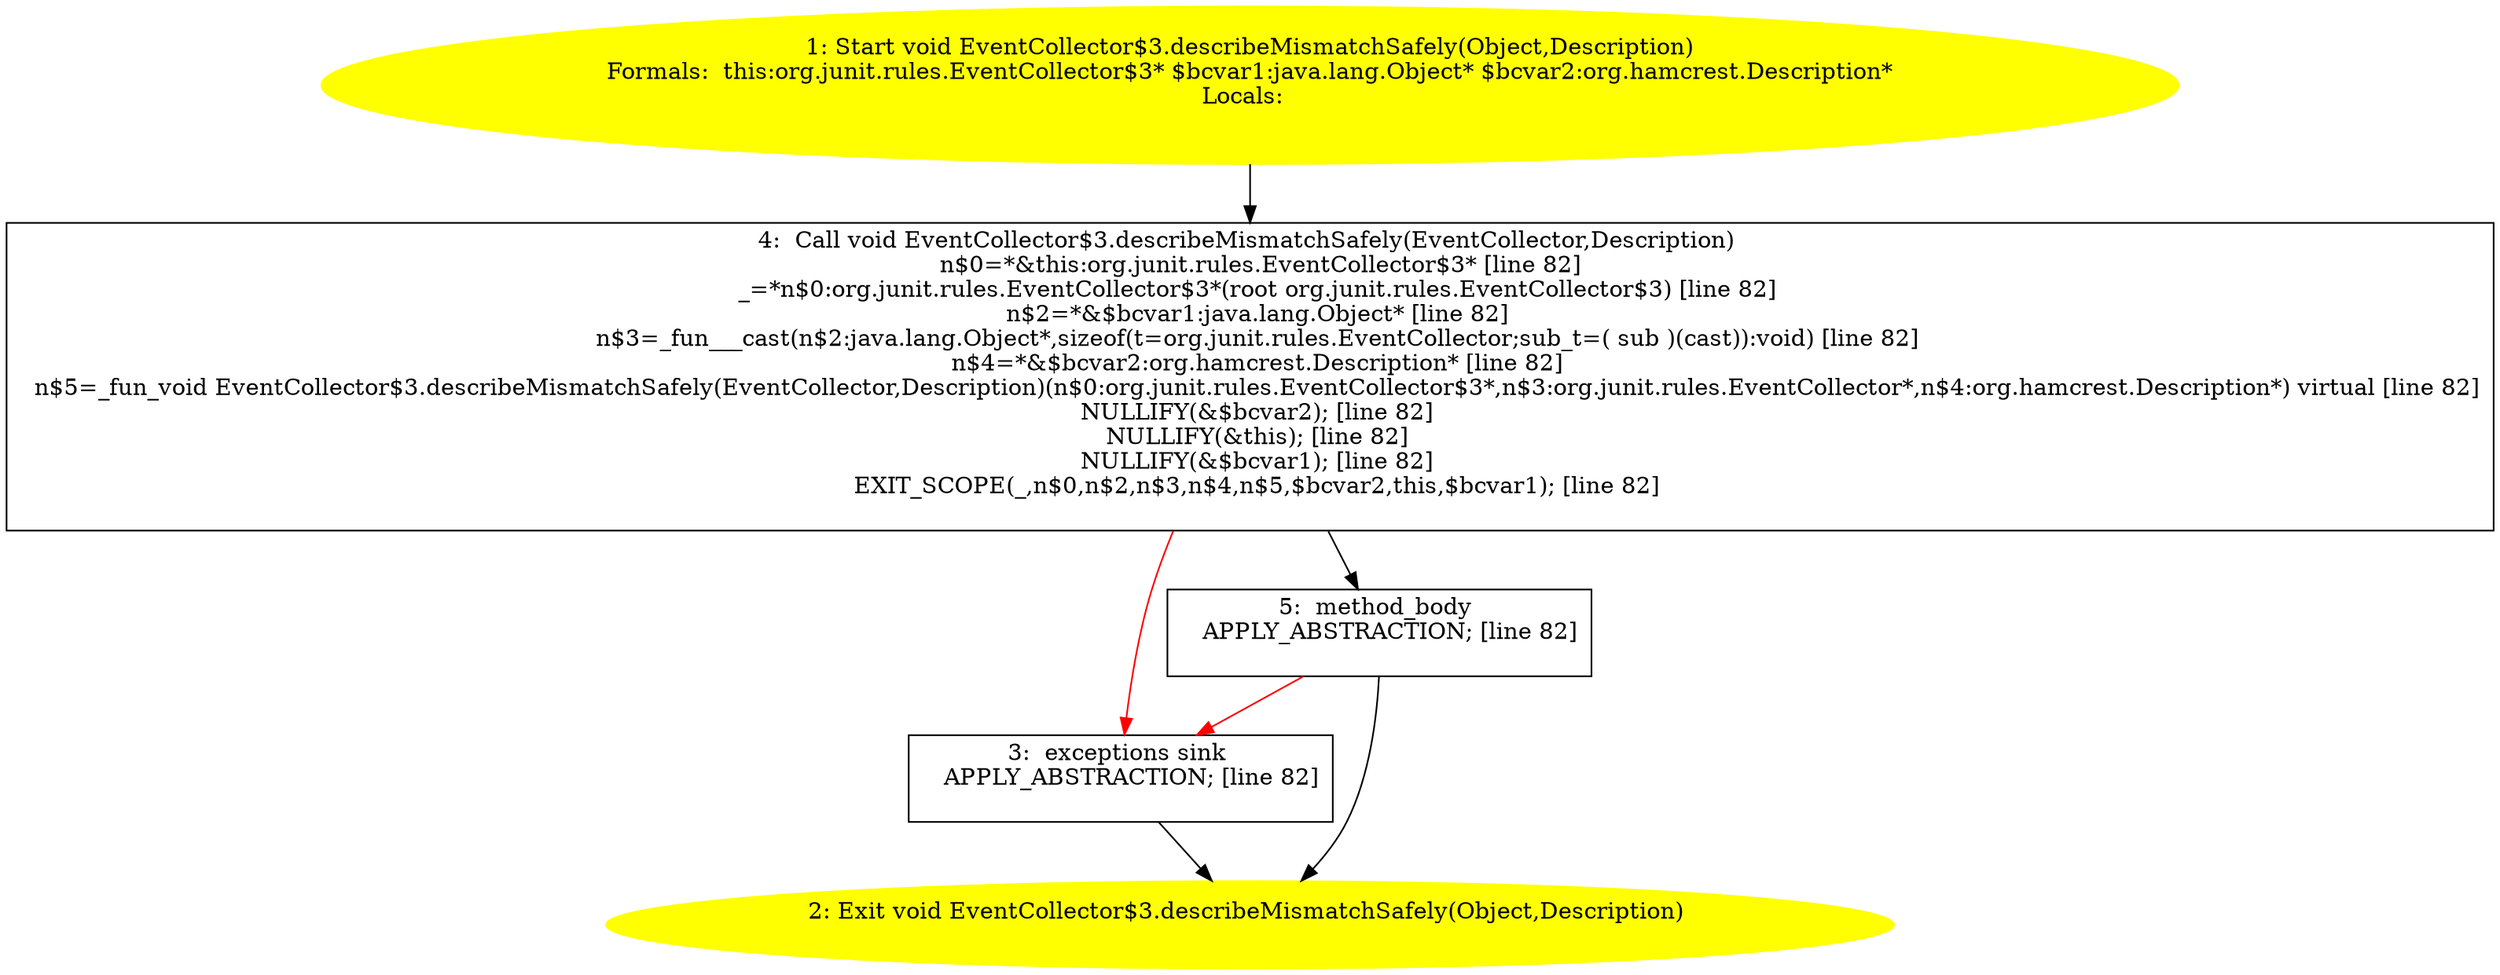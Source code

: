 /* @generated */
digraph cfg {
"org.junit.rules.EventCollector$3.describeMismatchSafely(java.lang.Object,org.hamcrest.Description):v.cb82e9d0bf309a181662aa1a54a01e42_1" [label="1: Start void EventCollector$3.describeMismatchSafely(Object,Description)\nFormals:  this:org.junit.rules.EventCollector$3* $bcvar1:java.lang.Object* $bcvar2:org.hamcrest.Description*\nLocals:  \n  " color=yellow style=filled]
	

	 "org.junit.rules.EventCollector$3.describeMismatchSafely(java.lang.Object,org.hamcrest.Description):v.cb82e9d0bf309a181662aa1a54a01e42_1" -> "org.junit.rules.EventCollector$3.describeMismatchSafely(java.lang.Object,org.hamcrest.Description):v.cb82e9d0bf309a181662aa1a54a01e42_4" ;
"org.junit.rules.EventCollector$3.describeMismatchSafely(java.lang.Object,org.hamcrest.Description):v.cb82e9d0bf309a181662aa1a54a01e42_2" [label="2: Exit void EventCollector$3.describeMismatchSafely(Object,Description) \n  " color=yellow style=filled]
	

"org.junit.rules.EventCollector$3.describeMismatchSafely(java.lang.Object,org.hamcrest.Description):v.cb82e9d0bf309a181662aa1a54a01e42_3" [label="3:  exceptions sink \n   APPLY_ABSTRACTION; [line 82]\n " shape="box"]
	

	 "org.junit.rules.EventCollector$3.describeMismatchSafely(java.lang.Object,org.hamcrest.Description):v.cb82e9d0bf309a181662aa1a54a01e42_3" -> "org.junit.rules.EventCollector$3.describeMismatchSafely(java.lang.Object,org.hamcrest.Description):v.cb82e9d0bf309a181662aa1a54a01e42_2" ;
"org.junit.rules.EventCollector$3.describeMismatchSafely(java.lang.Object,org.hamcrest.Description):v.cb82e9d0bf309a181662aa1a54a01e42_4" [label="4:  Call void EventCollector$3.describeMismatchSafely(EventCollector,Description) \n   n$0=*&this:org.junit.rules.EventCollector$3* [line 82]\n  _=*n$0:org.junit.rules.EventCollector$3*(root org.junit.rules.EventCollector$3) [line 82]\n  n$2=*&$bcvar1:java.lang.Object* [line 82]\n  n$3=_fun___cast(n$2:java.lang.Object*,sizeof(t=org.junit.rules.EventCollector;sub_t=( sub )(cast)):void) [line 82]\n  n$4=*&$bcvar2:org.hamcrest.Description* [line 82]\n  n$5=_fun_void EventCollector$3.describeMismatchSafely(EventCollector,Description)(n$0:org.junit.rules.EventCollector$3*,n$3:org.junit.rules.EventCollector*,n$4:org.hamcrest.Description*) virtual [line 82]\n  NULLIFY(&$bcvar2); [line 82]\n  NULLIFY(&this); [line 82]\n  NULLIFY(&$bcvar1); [line 82]\n  EXIT_SCOPE(_,n$0,n$2,n$3,n$4,n$5,$bcvar2,this,$bcvar1); [line 82]\n " shape="box"]
	

	 "org.junit.rules.EventCollector$3.describeMismatchSafely(java.lang.Object,org.hamcrest.Description):v.cb82e9d0bf309a181662aa1a54a01e42_4" -> "org.junit.rules.EventCollector$3.describeMismatchSafely(java.lang.Object,org.hamcrest.Description):v.cb82e9d0bf309a181662aa1a54a01e42_5" ;
	 "org.junit.rules.EventCollector$3.describeMismatchSafely(java.lang.Object,org.hamcrest.Description):v.cb82e9d0bf309a181662aa1a54a01e42_4" -> "org.junit.rules.EventCollector$3.describeMismatchSafely(java.lang.Object,org.hamcrest.Description):v.cb82e9d0bf309a181662aa1a54a01e42_3" [color="red" ];
"org.junit.rules.EventCollector$3.describeMismatchSafely(java.lang.Object,org.hamcrest.Description):v.cb82e9d0bf309a181662aa1a54a01e42_5" [label="5:  method_body \n   APPLY_ABSTRACTION; [line 82]\n " shape="box"]
	

	 "org.junit.rules.EventCollector$3.describeMismatchSafely(java.lang.Object,org.hamcrest.Description):v.cb82e9d0bf309a181662aa1a54a01e42_5" -> "org.junit.rules.EventCollector$3.describeMismatchSafely(java.lang.Object,org.hamcrest.Description):v.cb82e9d0bf309a181662aa1a54a01e42_2" ;
	 "org.junit.rules.EventCollector$3.describeMismatchSafely(java.lang.Object,org.hamcrest.Description):v.cb82e9d0bf309a181662aa1a54a01e42_5" -> "org.junit.rules.EventCollector$3.describeMismatchSafely(java.lang.Object,org.hamcrest.Description):v.cb82e9d0bf309a181662aa1a54a01e42_3" [color="red" ];
}
